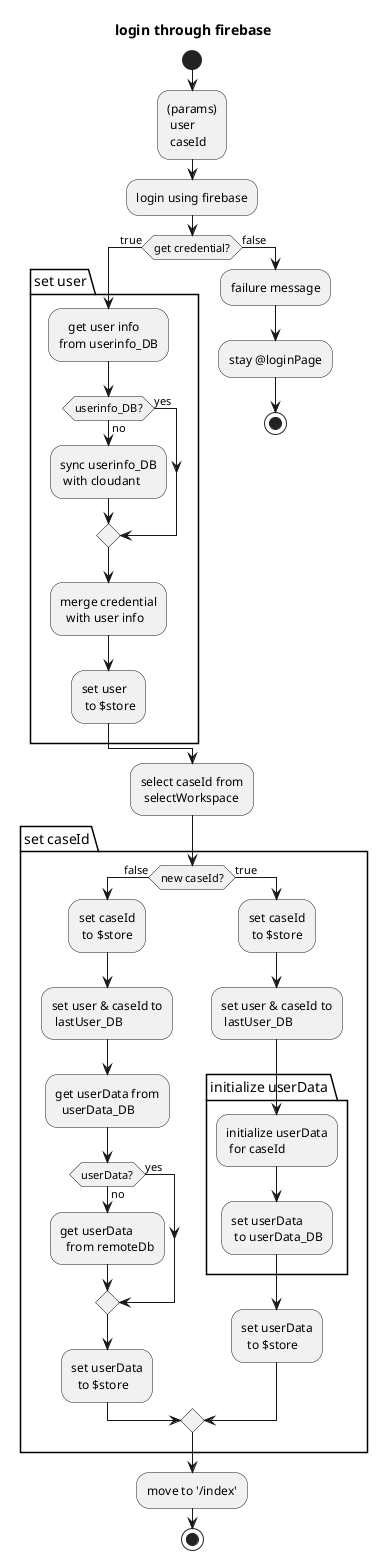 @startuml
title login through firebase

start

:(params)
 user
 caseId;
:login using firebase;
if (get credential?) then (true)
  package "set user" {
    :   get user info
    from userinfo_DB;
    if (userinfo_DB?) then(no)
      :sync userinfo_DB
       with cloudant;
    else (yes)
    endif
    :merge credential
      with user info;
    :set user
     to $store;
  }
else (false)
  :failure message;
  :stay @loginPage;
  stop
endif
  :select caseId from
   selectWorkspace;
package "set caseId" {
   if (new caseId?) then (false)
     :set caseId
      to $store;
     :set user & caseId to
      lastUser_DB;
     :get userData from
       userData_DB;
      if (userData?) then (no)
        :get userData
          from remoteDb;
      else (yes)
      endif
     :set userData
       to $store;
   else (true)
     :set caseId
      to $store;
     :set user & caseId to
      lastUser_DB;
   package "initialize userData" {
     :initialize userData
      for caseId;
     :set userData
      to userData_DB;
   }
   :set userData
     to $store;

  endif
}
:move to '/index';
stop

@enduml
